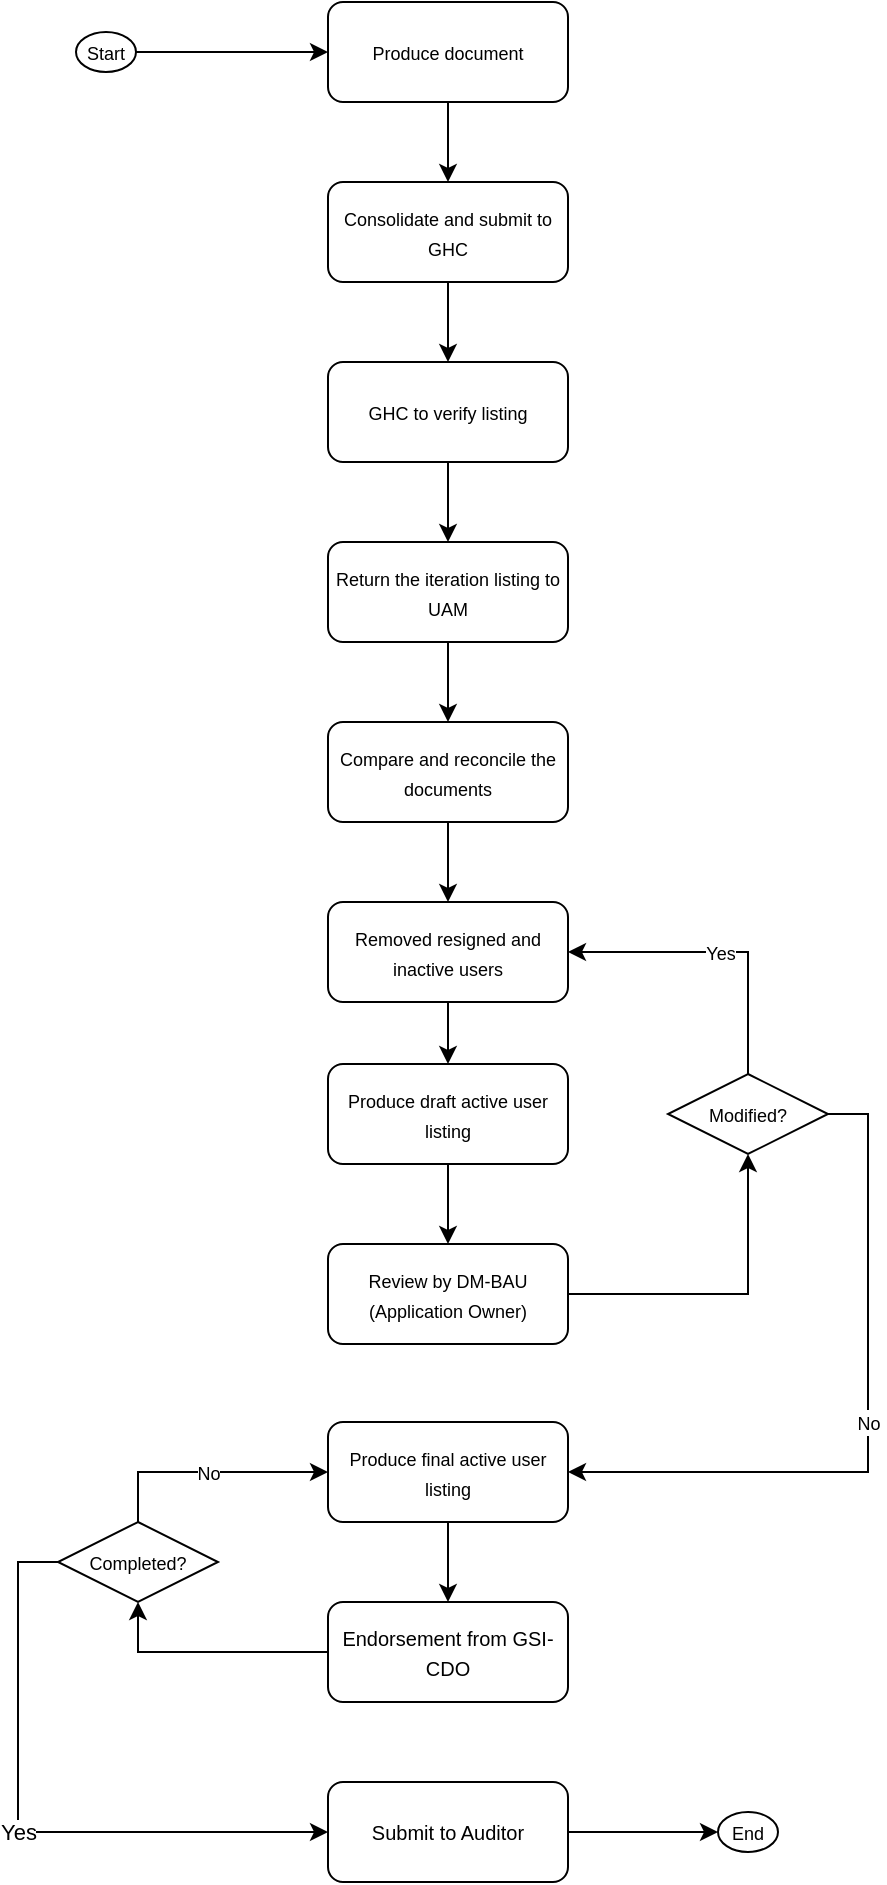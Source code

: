 <mxfile version="22.1.18" type="github">
  <diagram id="C5RBs43oDa-KdzZeNtuy" name="Page-1">
    <mxGraphModel dx="1262" dy="626" grid="1" gridSize="10" guides="1" tooltips="1" connect="1" arrows="1" fold="1" page="1" pageScale="1" pageWidth="827" pageHeight="1169" math="0" shadow="0">
      <root>
        <mxCell id="WIyWlLk6GJQsqaUBKTNV-0" />
        <mxCell id="WIyWlLk6GJQsqaUBKTNV-1" parent="WIyWlLk6GJQsqaUBKTNV-0" />
        <mxCell id="3vgw0immMQLF7_Ba2ZrP-3" style="edgeStyle=orthogonalEdgeStyle;rounded=0;orthogonalLoop=1;jettySize=auto;html=1;entryX=0.5;entryY=0;entryDx=0;entryDy=0;" edge="1" parent="WIyWlLk6GJQsqaUBKTNV-1" source="WIyWlLk6GJQsqaUBKTNV-3" target="3vgw0immMQLF7_Ba2ZrP-0">
          <mxGeometry relative="1" as="geometry" />
        </mxCell>
        <mxCell id="WIyWlLk6GJQsqaUBKTNV-3" value="&lt;font style=&quot;font-size: 9px;&quot;&gt;Produce document&lt;/font&gt;" style="rounded=1;whiteSpace=wrap;html=1;fontSize=12;glass=0;strokeWidth=1;shadow=0;" parent="WIyWlLk6GJQsqaUBKTNV-1" vertex="1">
          <mxGeometry x="346" y="40" width="120" height="50" as="geometry" />
        </mxCell>
        <mxCell id="3vgw0immMQLF7_Ba2ZrP-4" style="edgeStyle=orthogonalEdgeStyle;rounded=0;orthogonalLoop=1;jettySize=auto;html=1;" edge="1" parent="WIyWlLk6GJQsqaUBKTNV-1" source="3vgw0immMQLF7_Ba2ZrP-0" target="3vgw0immMQLF7_Ba2ZrP-1">
          <mxGeometry relative="1" as="geometry" />
        </mxCell>
        <mxCell id="3vgw0immMQLF7_Ba2ZrP-0" value="&lt;font style=&quot;font-size: 9px;&quot;&gt;Consolidate and submit to GHC&lt;/font&gt;" style="rounded=1;whiteSpace=wrap;html=1;fontSize=12;glass=0;strokeWidth=1;shadow=0;" vertex="1" parent="WIyWlLk6GJQsqaUBKTNV-1">
          <mxGeometry x="346" y="130" width="120" height="50" as="geometry" />
        </mxCell>
        <mxCell id="3vgw0immMQLF7_Ba2ZrP-9" style="edgeStyle=orthogonalEdgeStyle;rounded=0;orthogonalLoop=1;jettySize=auto;html=1;entryX=0.5;entryY=0;entryDx=0;entryDy=0;" edge="1" parent="WIyWlLk6GJQsqaUBKTNV-1" source="3vgw0immMQLF7_Ba2ZrP-1" target="3vgw0immMQLF7_Ba2ZrP-8">
          <mxGeometry relative="1" as="geometry" />
        </mxCell>
        <mxCell id="3vgw0immMQLF7_Ba2ZrP-1" value="&lt;font style=&quot;font-size: 9px;&quot;&gt;GHC to verify listing&lt;/font&gt;" style="rounded=1;whiteSpace=wrap;html=1;fontSize=12;glass=0;strokeWidth=1;shadow=0;" vertex="1" parent="WIyWlLk6GJQsqaUBKTNV-1">
          <mxGeometry x="346" y="220" width="120" height="50" as="geometry" />
        </mxCell>
        <mxCell id="3vgw0immMQLF7_Ba2ZrP-11" value="" style="edgeStyle=orthogonalEdgeStyle;rounded=0;orthogonalLoop=1;jettySize=auto;html=1;" edge="1" parent="WIyWlLk6GJQsqaUBKTNV-1" source="3vgw0immMQLF7_Ba2ZrP-8" target="3vgw0immMQLF7_Ba2ZrP-10">
          <mxGeometry relative="1" as="geometry" />
        </mxCell>
        <mxCell id="3vgw0immMQLF7_Ba2ZrP-8" value="&lt;font style=&quot;font-size: 9px;&quot;&gt;Return the iteration listing to UAM&lt;/font&gt;" style="rounded=1;whiteSpace=wrap;html=1;fontSize=12;glass=0;strokeWidth=1;shadow=0;" vertex="1" parent="WIyWlLk6GJQsqaUBKTNV-1">
          <mxGeometry x="346" y="310" width="120" height="50" as="geometry" />
        </mxCell>
        <mxCell id="3vgw0immMQLF7_Ba2ZrP-13" value="" style="edgeStyle=orthogonalEdgeStyle;rounded=0;orthogonalLoop=1;jettySize=auto;html=1;" edge="1" parent="WIyWlLk6GJQsqaUBKTNV-1" source="3vgw0immMQLF7_Ba2ZrP-10" target="3vgw0immMQLF7_Ba2ZrP-12">
          <mxGeometry relative="1" as="geometry" />
        </mxCell>
        <mxCell id="3vgw0immMQLF7_Ba2ZrP-10" value="&lt;font style=&quot;font-size: 9px;&quot;&gt;Compare and reconcile the documents&lt;/font&gt;" style="rounded=1;whiteSpace=wrap;html=1;fontSize=12;glass=0;strokeWidth=1;shadow=0;" vertex="1" parent="WIyWlLk6GJQsqaUBKTNV-1">
          <mxGeometry x="346" y="400" width="120" height="50" as="geometry" />
        </mxCell>
        <mxCell id="3vgw0immMQLF7_Ba2ZrP-23" style="edgeStyle=orthogonalEdgeStyle;rounded=0;orthogonalLoop=1;jettySize=auto;html=1;entryX=0.5;entryY=0;entryDx=0;entryDy=0;" edge="1" parent="WIyWlLk6GJQsqaUBKTNV-1" source="3vgw0immMQLF7_Ba2ZrP-12" target="3vgw0immMQLF7_Ba2ZrP-16">
          <mxGeometry relative="1" as="geometry" />
        </mxCell>
        <mxCell id="3vgw0immMQLF7_Ba2ZrP-12" value="&lt;font style=&quot;font-size: 9px;&quot;&gt;Removed resigned and inactive users&lt;/font&gt;" style="rounded=1;whiteSpace=wrap;html=1;fontSize=12;glass=0;strokeWidth=1;shadow=0;" vertex="1" parent="WIyWlLk6GJQsqaUBKTNV-1">
          <mxGeometry x="346" y="490" width="120" height="50" as="geometry" />
        </mxCell>
        <mxCell id="3vgw0immMQLF7_Ba2ZrP-19" value="" style="edgeStyle=orthogonalEdgeStyle;rounded=0;orthogonalLoop=1;jettySize=auto;html=1;" edge="1" parent="WIyWlLk6GJQsqaUBKTNV-1" source="3vgw0immMQLF7_Ba2ZrP-16" target="3vgw0immMQLF7_Ba2ZrP-18">
          <mxGeometry relative="1" as="geometry" />
        </mxCell>
        <mxCell id="3vgw0immMQLF7_Ba2ZrP-16" value="&lt;font style=&quot;font-size: 9px;&quot;&gt;Produce draft active user listing&lt;/font&gt;" style="rounded=1;whiteSpace=wrap;html=1;fontSize=12;glass=0;strokeWidth=1;shadow=0;" vertex="1" parent="WIyWlLk6GJQsqaUBKTNV-1">
          <mxGeometry x="346" y="571" width="120" height="50" as="geometry" />
        </mxCell>
        <mxCell id="3vgw0immMQLF7_Ba2ZrP-21" style="edgeStyle=orthogonalEdgeStyle;rounded=0;orthogonalLoop=1;jettySize=auto;html=1;entryX=0.5;entryY=1;entryDx=0;entryDy=0;" edge="1" parent="WIyWlLk6GJQsqaUBKTNV-1" source="3vgw0immMQLF7_Ba2ZrP-18" target="3vgw0immMQLF7_Ba2ZrP-20">
          <mxGeometry relative="1" as="geometry" />
        </mxCell>
        <mxCell id="3vgw0immMQLF7_Ba2ZrP-18" value="&lt;font style=&quot;font-size: 9px;&quot;&gt;Review by DM-BAU (Application Owner)&lt;/font&gt;" style="rounded=1;whiteSpace=wrap;html=1;fontSize=12;glass=0;strokeWidth=1;shadow=0;" vertex="1" parent="WIyWlLk6GJQsqaUBKTNV-1">
          <mxGeometry x="346" y="661" width="120" height="50" as="geometry" />
        </mxCell>
        <mxCell id="3vgw0immMQLF7_Ba2ZrP-22" value="&lt;font style=&quot;font-size: 9px;&quot;&gt;Yes&lt;/font&gt;" style="edgeStyle=orthogonalEdgeStyle;rounded=0;orthogonalLoop=1;jettySize=auto;html=1;entryX=1;entryY=0.5;entryDx=0;entryDy=0;exitX=0.5;exitY=0;exitDx=0;exitDy=0;" edge="1" parent="WIyWlLk6GJQsqaUBKTNV-1" source="3vgw0immMQLF7_Ba2ZrP-20" target="3vgw0immMQLF7_Ba2ZrP-12">
          <mxGeometry relative="1" as="geometry">
            <mxPoint x="560" y="600" as="sourcePoint" />
            <mxPoint x="536" y="530" as="targetPoint" />
          </mxGeometry>
        </mxCell>
        <mxCell id="3vgw0immMQLF7_Ba2ZrP-25" value="&lt;font style=&quot;font-size: 9px;&quot;&gt;No&lt;/font&gt;" style="edgeStyle=orthogonalEdgeStyle;rounded=0;orthogonalLoop=1;jettySize=auto;html=1;entryX=1;entryY=0.5;entryDx=0;entryDy=0;exitX=1;exitY=0.5;exitDx=0;exitDy=0;" edge="1" parent="WIyWlLk6GJQsqaUBKTNV-1" source="3vgw0immMQLF7_Ba2ZrP-20" target="3vgw0immMQLF7_Ba2ZrP-24">
          <mxGeometry x="-0.002" relative="1" as="geometry">
            <mxPoint as="offset" />
          </mxGeometry>
        </mxCell>
        <mxCell id="3vgw0immMQLF7_Ba2ZrP-20" value="&lt;font style=&quot;font-size: 9px;&quot;&gt;Modified?&lt;/font&gt;" style="rhombus;whiteSpace=wrap;html=1;" vertex="1" parent="WIyWlLk6GJQsqaUBKTNV-1">
          <mxGeometry x="516" y="576" width="80" height="40" as="geometry" />
        </mxCell>
        <mxCell id="3vgw0immMQLF7_Ba2ZrP-31" style="edgeStyle=orthogonalEdgeStyle;rounded=0;orthogonalLoop=1;jettySize=auto;html=1;entryX=0.5;entryY=0;entryDx=0;entryDy=0;" edge="1" parent="WIyWlLk6GJQsqaUBKTNV-1" source="3vgw0immMQLF7_Ba2ZrP-24" target="3vgw0immMQLF7_Ba2ZrP-26">
          <mxGeometry relative="1" as="geometry" />
        </mxCell>
        <mxCell id="3vgw0immMQLF7_Ba2ZrP-24" value="&lt;font style=&quot;font-size: 9px;&quot;&gt;Produce final active user listing&lt;/font&gt;" style="rounded=1;whiteSpace=wrap;html=1;fontSize=12;glass=0;strokeWidth=1;shadow=0;" vertex="1" parent="WIyWlLk6GJQsqaUBKTNV-1">
          <mxGeometry x="346" y="750" width="120" height="50" as="geometry" />
        </mxCell>
        <mxCell id="3vgw0immMQLF7_Ba2ZrP-29" style="edgeStyle=orthogonalEdgeStyle;rounded=0;orthogonalLoop=1;jettySize=auto;html=1;entryX=0.5;entryY=1;entryDx=0;entryDy=0;" edge="1" parent="WIyWlLk6GJQsqaUBKTNV-1" source="3vgw0immMQLF7_Ba2ZrP-26" target="3vgw0immMQLF7_Ba2ZrP-28">
          <mxGeometry relative="1" as="geometry" />
        </mxCell>
        <mxCell id="3vgw0immMQLF7_Ba2ZrP-26" value="&lt;font size=&quot;1&quot;&gt;Endorsement from GSI-CDO&lt;/font&gt;" style="rounded=1;whiteSpace=wrap;html=1;fontSize=12;glass=0;strokeWidth=1;shadow=0;" vertex="1" parent="WIyWlLk6GJQsqaUBKTNV-1">
          <mxGeometry x="346" y="840" width="120" height="50" as="geometry" />
        </mxCell>
        <mxCell id="3vgw0immMQLF7_Ba2ZrP-30" value="&lt;font style=&quot;font-size: 9px;&quot;&gt;No&lt;/font&gt;" style="edgeStyle=orthogonalEdgeStyle;rounded=0;orthogonalLoop=1;jettySize=auto;html=1;entryX=0;entryY=0.5;entryDx=0;entryDy=0;exitX=0.5;exitY=0;exitDx=0;exitDy=0;" edge="1" parent="WIyWlLk6GJQsqaUBKTNV-1" source="3vgw0immMQLF7_Ba2ZrP-28" target="3vgw0immMQLF7_Ba2ZrP-24">
          <mxGeometry relative="1" as="geometry" />
        </mxCell>
        <mxCell id="3vgw0immMQLF7_Ba2ZrP-33" value="Yes" style="edgeStyle=orthogonalEdgeStyle;rounded=0;orthogonalLoop=1;jettySize=auto;html=1;entryX=0;entryY=0.5;entryDx=0;entryDy=0;exitX=0;exitY=0.5;exitDx=0;exitDy=0;" edge="1" parent="WIyWlLk6GJQsqaUBKTNV-1" source="3vgw0immMQLF7_Ba2ZrP-28" target="3vgw0immMQLF7_Ba2ZrP-32">
          <mxGeometry relative="1" as="geometry" />
        </mxCell>
        <mxCell id="3vgw0immMQLF7_Ba2ZrP-28" value="&lt;font style=&quot;font-size: 9px;&quot;&gt;Completed?&lt;/font&gt;" style="rhombus;whiteSpace=wrap;html=1;" vertex="1" parent="WIyWlLk6GJQsqaUBKTNV-1">
          <mxGeometry x="211" y="800" width="80" height="40" as="geometry" />
        </mxCell>
        <mxCell id="3vgw0immMQLF7_Ba2ZrP-38" style="edgeStyle=orthogonalEdgeStyle;rounded=0;orthogonalLoop=1;jettySize=auto;html=1;entryX=0;entryY=0.5;entryDx=0;entryDy=0;" edge="1" parent="WIyWlLk6GJQsqaUBKTNV-1" source="3vgw0immMQLF7_Ba2ZrP-32" target="3vgw0immMQLF7_Ba2ZrP-37">
          <mxGeometry relative="1" as="geometry" />
        </mxCell>
        <mxCell id="3vgw0immMQLF7_Ba2ZrP-32" value="&lt;font size=&quot;1&quot;&gt;Submit to Auditor&lt;/font&gt;" style="rounded=1;whiteSpace=wrap;html=1;fontSize=12;glass=0;strokeWidth=1;shadow=0;" vertex="1" parent="WIyWlLk6GJQsqaUBKTNV-1">
          <mxGeometry x="346" y="930" width="120" height="50" as="geometry" />
        </mxCell>
        <mxCell id="3vgw0immMQLF7_Ba2ZrP-36" style="edgeStyle=orthogonalEdgeStyle;rounded=0;orthogonalLoop=1;jettySize=auto;html=1;entryX=0;entryY=0.5;entryDx=0;entryDy=0;exitX=1;exitY=0.5;exitDx=0;exitDy=0;" edge="1" parent="WIyWlLk6GJQsqaUBKTNV-1" source="3vgw0immMQLF7_Ba2ZrP-35" target="WIyWlLk6GJQsqaUBKTNV-3">
          <mxGeometry relative="1" as="geometry" />
        </mxCell>
        <mxCell id="3vgw0immMQLF7_Ba2ZrP-35" value="&lt;font style=&quot;font-size: 9px;&quot;&gt;Start&lt;/font&gt;" style="ellipse;whiteSpace=wrap;html=1;" vertex="1" parent="WIyWlLk6GJQsqaUBKTNV-1">
          <mxGeometry x="220" y="55" width="30" height="20" as="geometry" />
        </mxCell>
        <mxCell id="3vgw0immMQLF7_Ba2ZrP-37" value="&lt;font style=&quot;font-size: 9px;&quot;&gt;End&lt;/font&gt;" style="ellipse;whiteSpace=wrap;html=1;" vertex="1" parent="WIyWlLk6GJQsqaUBKTNV-1">
          <mxGeometry x="541" y="945" width="30" height="20" as="geometry" />
        </mxCell>
      </root>
    </mxGraphModel>
  </diagram>
</mxfile>
